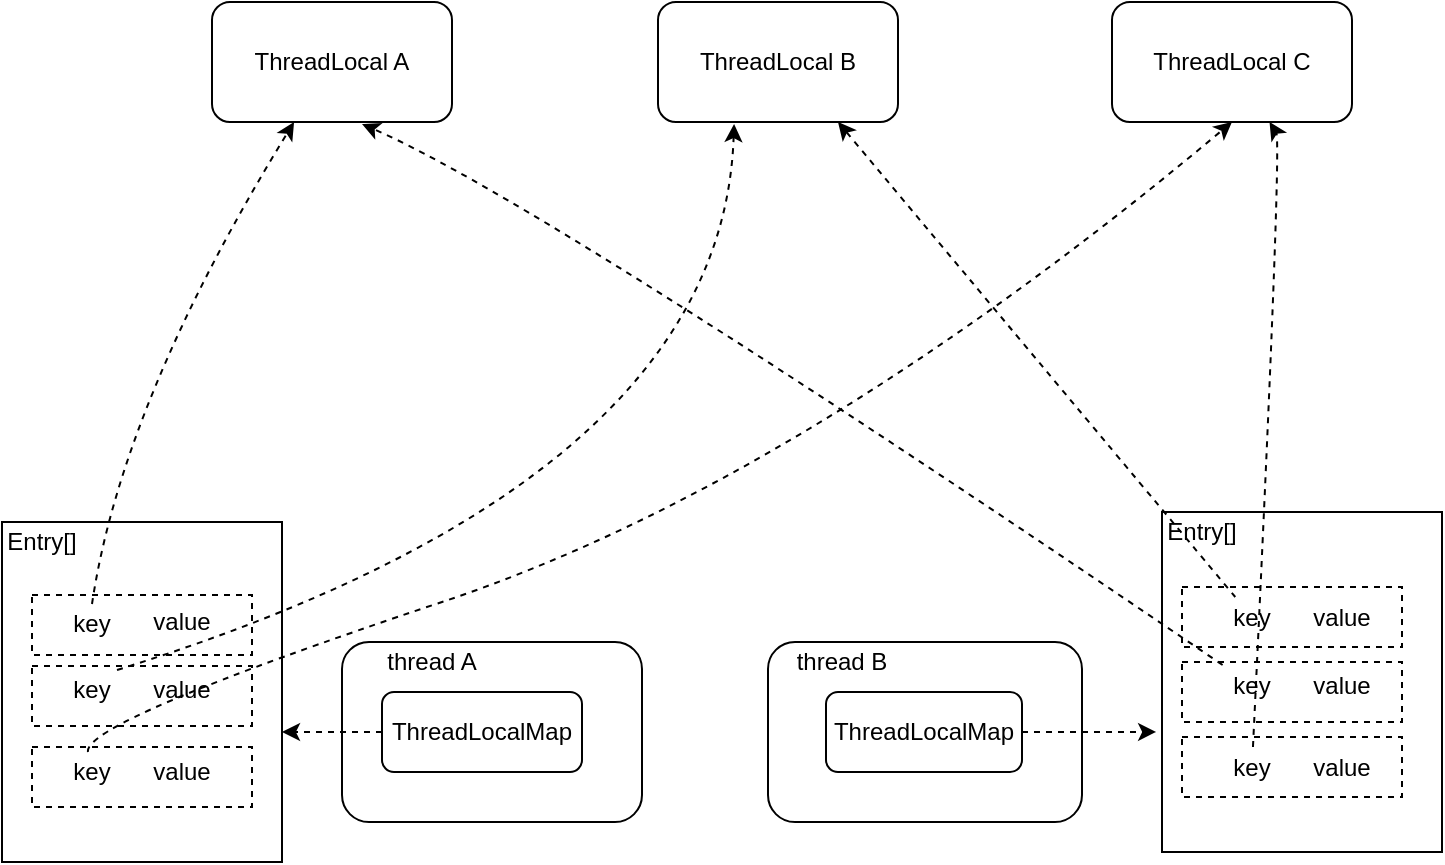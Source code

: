<mxfile version="10.7.5" type="device"><diagram id="pmucLU9eWT1Sj0FCXlBj" name="Page-1"><mxGraphModel dx="918" dy="682" grid="1" gridSize="10" guides="1" tooltips="1" connect="1" arrows="1" fold="1" page="1" pageScale="1" pageWidth="827" pageHeight="1169" math="0" shadow="0"><root><mxCell id="0"/><mxCell id="1" parent="0"/><mxCell id="rHFVekxqGKb_YHlCvPSG-18" value="" style="rounded=0;whiteSpace=wrap;html=1;" parent="1" vertex="1"><mxGeometry x="610" y="495" width="140" height="170" as="geometry"/></mxCell><mxCell id="touVZgUO3qpg8onUS5mg-5" value="" style="rounded=0;whiteSpace=wrap;html=1;dashed=1;" vertex="1" parent="1"><mxGeometry x="620" y="532.5" width="110" height="30" as="geometry"/></mxCell><mxCell id="touVZgUO3qpg8onUS5mg-6" value="" style="rounded=0;whiteSpace=wrap;html=1;dashed=1;" vertex="1" parent="1"><mxGeometry x="620" y="570" width="110" height="30" as="geometry"/></mxCell><mxCell id="touVZgUO3qpg8onUS5mg-7" value="" style="rounded=0;whiteSpace=wrap;html=1;dashed=1;" vertex="1" parent="1"><mxGeometry x="620" y="607.5" width="110" height="30" as="geometry"/></mxCell><mxCell id="rHFVekxqGKb_YHlCvPSG-9" value="" style="rounded=0;whiteSpace=wrap;html=1;" parent="1" vertex="1"><mxGeometry x="30" y="500" width="140" height="170" as="geometry"/></mxCell><mxCell id="touVZgUO3qpg8onUS5mg-4" value="" style="rounded=0;whiteSpace=wrap;html=1;dashed=1;" vertex="1" parent="1"><mxGeometry x="45" y="612.5" width="110" height="30" as="geometry"/></mxCell><mxCell id="touVZgUO3qpg8onUS5mg-3" value="" style="rounded=0;whiteSpace=wrap;html=1;dashed=1;" vertex="1" parent="1"><mxGeometry x="45" y="572" width="110" height="30" as="geometry"/></mxCell><mxCell id="touVZgUO3qpg8onUS5mg-1" value="" style="rounded=0;whiteSpace=wrap;html=1;dashed=1;" vertex="1" parent="1"><mxGeometry x="45" y="536.5" width="110" height="30" as="geometry"/></mxCell><mxCell id="rHFVekxqGKb_YHlCvPSG-1" value="" style="rounded=1;whiteSpace=wrap;html=1;" parent="1" vertex="1"><mxGeometry x="200" y="560" width="150" height="90" as="geometry"/></mxCell><mxCell id="rHFVekxqGKb_YHlCvPSG-2" value="" style="rounded=1;whiteSpace=wrap;html=1;" parent="1" vertex="1"><mxGeometry x="413" y="560" width="157" height="90" as="geometry"/></mxCell><mxCell id="rHFVekxqGKb_YHlCvPSG-3" value="thread A" style="text;html=1;strokeColor=none;fillColor=none;align=center;verticalAlign=middle;whiteSpace=wrap;rounded=0;" parent="1" vertex="1"><mxGeometry x="210" y="560" width="70" height="20" as="geometry"/></mxCell><mxCell id="rHFVekxqGKb_YHlCvPSG-4" value="thread B" style="text;html=1;strokeColor=none;fillColor=none;align=center;verticalAlign=middle;whiteSpace=wrap;rounded=0;" parent="1" vertex="1"><mxGeometry x="420" y="560" width="60" height="20" as="geometry"/></mxCell><mxCell id="rHFVekxqGKb_YHlCvPSG-29" value="" style="edgeStyle=orthogonalEdgeStyle;rounded=0;orthogonalLoop=1;jettySize=auto;html=1;dashed=1;" parent="1" source="rHFVekxqGKb_YHlCvPSG-5" target="rHFVekxqGKb_YHlCvPSG-9" edge="1"><mxGeometry relative="1" as="geometry"><Array as="points"><mxPoint x="170" y="605"/><mxPoint x="170" y="605"/></Array></mxGeometry></mxCell><mxCell id="rHFVekxqGKb_YHlCvPSG-5" value="ThreadLocalMap" style="rounded=1;whiteSpace=wrap;html=1;" parent="1" vertex="1"><mxGeometry x="220" y="585" width="100" height="40" as="geometry"/></mxCell><mxCell id="rHFVekxqGKb_YHlCvPSG-6" value="ThreadLocalMap" style="rounded=1;whiteSpace=wrap;html=1;" parent="1" vertex="1"><mxGeometry x="442" y="585" width="98" height="40" as="geometry"/></mxCell><mxCell id="rHFVekxqGKb_YHlCvPSG-7" value="ThreadLocal A" style="rounded=1;whiteSpace=wrap;html=1;" parent="1" vertex="1"><mxGeometry x="135" y="240" width="120" height="60" as="geometry"/></mxCell><mxCell id="rHFVekxqGKb_YHlCvPSG-8" value="ThreadLocal B" style="rounded=1;whiteSpace=wrap;html=1;" parent="1" vertex="1"><mxGeometry x="358" y="240" width="120" height="60" as="geometry"/></mxCell><mxCell id="rHFVekxqGKb_YHlCvPSG-10" value="key" style="text;html=1;strokeColor=none;fillColor=none;align=center;verticalAlign=middle;whiteSpace=wrap;rounded=0;" parent="1" vertex="1"><mxGeometry x="50" y="541" width="50" height="20" as="geometry"/></mxCell><mxCell id="rHFVekxqGKb_YHlCvPSG-11" value="value" style="text;html=1;strokeColor=none;fillColor=none;align=center;verticalAlign=middle;whiteSpace=wrap;rounded=0;" parent="1" vertex="1"><mxGeometry x="100" y="540" width="40" height="20" as="geometry"/></mxCell><mxCell id="rHFVekxqGKb_YHlCvPSG-12" value="key" style="text;html=1;strokeColor=none;fillColor=none;align=center;verticalAlign=middle;whiteSpace=wrap;rounded=0;" parent="1" vertex="1"><mxGeometry x="50" y="574" width="50" height="20" as="geometry"/></mxCell><mxCell id="rHFVekxqGKb_YHlCvPSG-13" value="value" style="text;html=1;strokeColor=none;fillColor=none;align=center;verticalAlign=middle;whiteSpace=wrap;rounded=0;" parent="1" vertex="1"><mxGeometry x="100" y="574" width="40" height="20" as="geometry"/></mxCell><mxCell id="rHFVekxqGKb_YHlCvPSG-16" value="key" style="text;html=1;strokeColor=none;fillColor=none;align=center;verticalAlign=middle;whiteSpace=wrap;rounded=0;" parent="1" vertex="1"><mxGeometry x="50" y="615" width="50" height="20" as="geometry"/></mxCell><mxCell id="rHFVekxqGKb_YHlCvPSG-17" value="value" style="text;html=1;strokeColor=none;fillColor=none;align=center;verticalAlign=middle;whiteSpace=wrap;rounded=0;" parent="1" vertex="1"><mxGeometry x="100" y="615" width="40" height="20" as="geometry"/></mxCell><mxCell id="rHFVekxqGKb_YHlCvPSG-19" value="key" style="text;html=1;strokeColor=none;fillColor=none;align=center;verticalAlign=middle;whiteSpace=wrap;rounded=0;" parent="1" vertex="1"><mxGeometry x="630" y="537.5" width="50" height="20" as="geometry"/></mxCell><mxCell id="rHFVekxqGKb_YHlCvPSG-20" value="value" style="text;html=1;strokeColor=none;fillColor=none;align=center;verticalAlign=middle;whiteSpace=wrap;rounded=0;" parent="1" vertex="1"><mxGeometry x="680" y="537.5" width="40" height="20" as="geometry"/></mxCell><mxCell id="rHFVekxqGKb_YHlCvPSG-21" value="key" style="text;html=1;strokeColor=none;fillColor=none;align=center;verticalAlign=middle;whiteSpace=wrap;rounded=0;" parent="1" vertex="1"><mxGeometry x="630" y="571.5" width="50" height="20" as="geometry"/></mxCell><mxCell id="rHFVekxqGKb_YHlCvPSG-22" value="value" style="text;html=1;strokeColor=none;fillColor=none;align=center;verticalAlign=middle;whiteSpace=wrap;rounded=0;" parent="1" vertex="1"><mxGeometry x="680" y="571.5" width="40" height="20" as="geometry"/></mxCell><mxCell id="rHFVekxqGKb_YHlCvPSG-23" value="key" style="text;html=1;strokeColor=none;fillColor=none;align=center;verticalAlign=middle;whiteSpace=wrap;rounded=0;" parent="1" vertex="1"><mxGeometry x="630" y="612.5" width="50" height="20" as="geometry"/></mxCell><mxCell id="rHFVekxqGKb_YHlCvPSG-24" value="value" style="text;html=1;strokeColor=none;fillColor=none;align=center;verticalAlign=middle;whiteSpace=wrap;rounded=0;" parent="1" vertex="1"><mxGeometry x="680" y="612.5" width="40" height="20" as="geometry"/></mxCell><mxCell id="rHFVekxqGKb_YHlCvPSG-25" value="" style="curved=1;endArrow=classic;html=1;entryX=0.342;entryY=1;entryDx=0;entryDy=0;exitX=0.5;exitY=0;exitDx=0;exitDy=0;dashed=1;entryPerimeter=0;" parent="1" source="rHFVekxqGKb_YHlCvPSG-10" target="rHFVekxqGKb_YHlCvPSG-7" edge="1"><mxGeometry width="50" height="50" relative="1" as="geometry"><mxPoint x="110" y="440" as="sourcePoint"/><mxPoint x="160" y="390" as="targetPoint"/><Array as="points"><mxPoint x="90" y="440"/></Array></mxGeometry></mxCell><mxCell id="rHFVekxqGKb_YHlCvPSG-28" value="" style="curved=1;endArrow=classic;html=1;dashed=1;exitX=0.75;exitY=0;exitDx=0;exitDy=0;entryX=0.317;entryY=1.017;entryDx=0;entryDy=0;entryPerimeter=0;" parent="1" source="rHFVekxqGKb_YHlCvPSG-12" target="rHFVekxqGKb_YHlCvPSG-8" edge="1"><mxGeometry width="50" height="50" relative="1" as="geometry"><mxPoint x="340" y="480" as="sourcePoint"/><mxPoint x="390" y="430" as="targetPoint"/><Array as="points"><mxPoint x="390" y="480"/></Array></mxGeometry></mxCell><mxCell id="rHFVekxqGKb_YHlCvPSG-30" value="" style="edgeStyle=orthogonalEdgeStyle;rounded=0;orthogonalLoop=1;jettySize=auto;html=1;dashed=1;exitX=1;exitY=0.5;exitDx=0;exitDy=0;entryX=-0.021;entryY=0.647;entryDx=0;entryDy=0;entryPerimeter=0;" parent="1" source="rHFVekxqGKb_YHlCvPSG-6" target="rHFVekxqGKb_YHlCvPSG-18" edge="1"><mxGeometry relative="1" as="geometry"/></mxCell><mxCell id="rHFVekxqGKb_YHlCvPSG-31" value="ThreadLocal C" style="rounded=1;whiteSpace=wrap;html=1;" parent="1" vertex="1"><mxGeometry x="585" y="240" width="120" height="60" as="geometry"/></mxCell><mxCell id="rHFVekxqGKb_YHlCvPSG-33" value="" style="curved=1;endArrow=classic;html=1;dashed=1;entryX=0.5;entryY=1;entryDx=0;entryDy=0;" parent="1" source="rHFVekxqGKb_YHlCvPSG-16" target="rHFVekxqGKb_YHlCvPSG-31" edge="1"><mxGeometry width="50" height="50" relative="1" as="geometry"><mxPoint x="70" y="650" as="sourcePoint"/><mxPoint x="120" y="600" as="targetPoint"/><Array as="points"><mxPoint x="70" y="600"/><mxPoint x="430" y="480"/></Array></mxGeometry></mxCell><mxCell id="rHFVekxqGKb_YHlCvPSG-34" value="" style="curved=1;endArrow=classic;html=1;dashed=1;entryX=0.625;entryY=1.017;entryDx=0;entryDy=0;entryPerimeter=0;" parent="1" source="rHFVekxqGKb_YHlCvPSG-21" target="rHFVekxqGKb_YHlCvPSG-7" edge="1"><mxGeometry width="50" height="50" relative="1" as="geometry"><mxPoint x="250" y="340" as="sourcePoint"/><mxPoint x="300" y="290" as="targetPoint"/><Array as="points"><mxPoint x="300" y="340"/></Array></mxGeometry></mxCell><mxCell id="rHFVekxqGKb_YHlCvPSG-36" value="" style="curved=1;endArrow=classic;html=1;dashed=1;" parent="1" source="rHFVekxqGKb_YHlCvPSG-23" target="rHFVekxqGKb_YHlCvPSG-31" edge="1"><mxGeometry width="50" height="50" relative="1" as="geometry"><mxPoint x="700" y="350" as="sourcePoint"/><mxPoint x="710" y="303" as="targetPoint"/><Array as="points"><mxPoint x="670" y="310"/></Array></mxGeometry></mxCell><mxCell id="touVZgUO3qpg8onUS5mg-2" value="Entry[]" style="text;html=1;strokeColor=none;fillColor=none;align=center;verticalAlign=middle;whiteSpace=wrap;rounded=0;" vertex="1" parent="1"><mxGeometry x="30" y="500" width="40" height="20" as="geometry"/></mxCell><mxCell id="touVZgUO3qpg8onUS5mg-8" value="Entry[]" style="text;html=1;strokeColor=none;fillColor=none;align=center;verticalAlign=middle;whiteSpace=wrap;rounded=0;" vertex="1" parent="1"><mxGeometry x="610" y="495" width="40" height="20" as="geometry"/></mxCell><mxCell id="rHFVekxqGKb_YHlCvPSG-35" value="" style="curved=1;endArrow=classic;html=1;dashed=1;entryX=0.75;entryY=1;entryDx=0;entryDy=0;" parent="1" source="rHFVekxqGKb_YHlCvPSG-19" edge="1" target="rHFVekxqGKb_YHlCvPSG-8"><mxGeometry width="50" height="50" relative="1" as="geometry"><mxPoint x="480" y="340" as="sourcePoint"/><mxPoint x="490" y="310" as="targetPoint"/><Array as="points"/></mxGeometry></mxCell></root></mxGraphModel></diagram></mxfile>